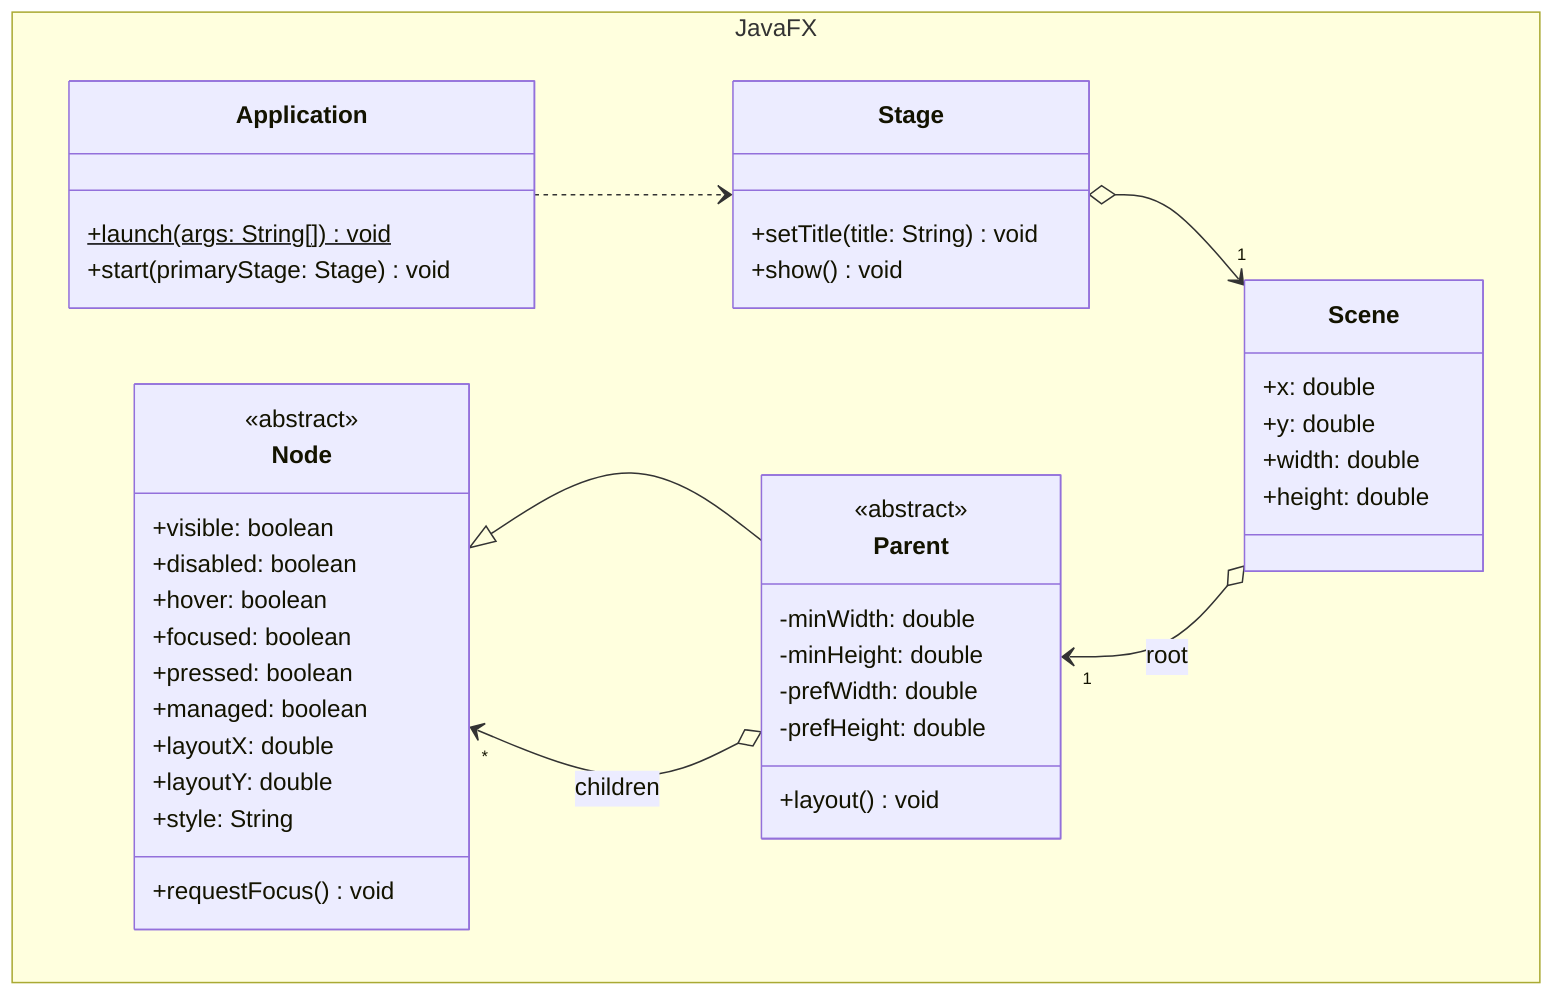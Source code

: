 classDiagram

    namespace JavaFX {

        class Application {
            +launch(args: String[]) void$
            +start(primaryStage: Stage) void
        }

        class Stage {
            +setTitle(title: String) void
            +show() void
        }

        class Scene {
            +x: double
            +y: double
            +width: double
            +height: double
        }

        class Node {
            <<abstract>>
            +visible: boolean
            +disabled: boolean
            +hover: boolean
            +focused: boolean
            +pressed: boolean
            +managed: boolean
            +layoutX: double
            +layoutY: double
            +style: String
            +requestFocus() void
        }

        class Parent {
            <<abstract>>
            -minWidth: double
            -minHeight: double
            -prefWidth: double
            -prefHeight: double
            +layout() void
        }

    }

    Application ..> Stage

    Stage o-->"1" Scene

    Parent "1"<--o Scene: root

    Node <|-- Parent

    Node "*"<--o Parent: children